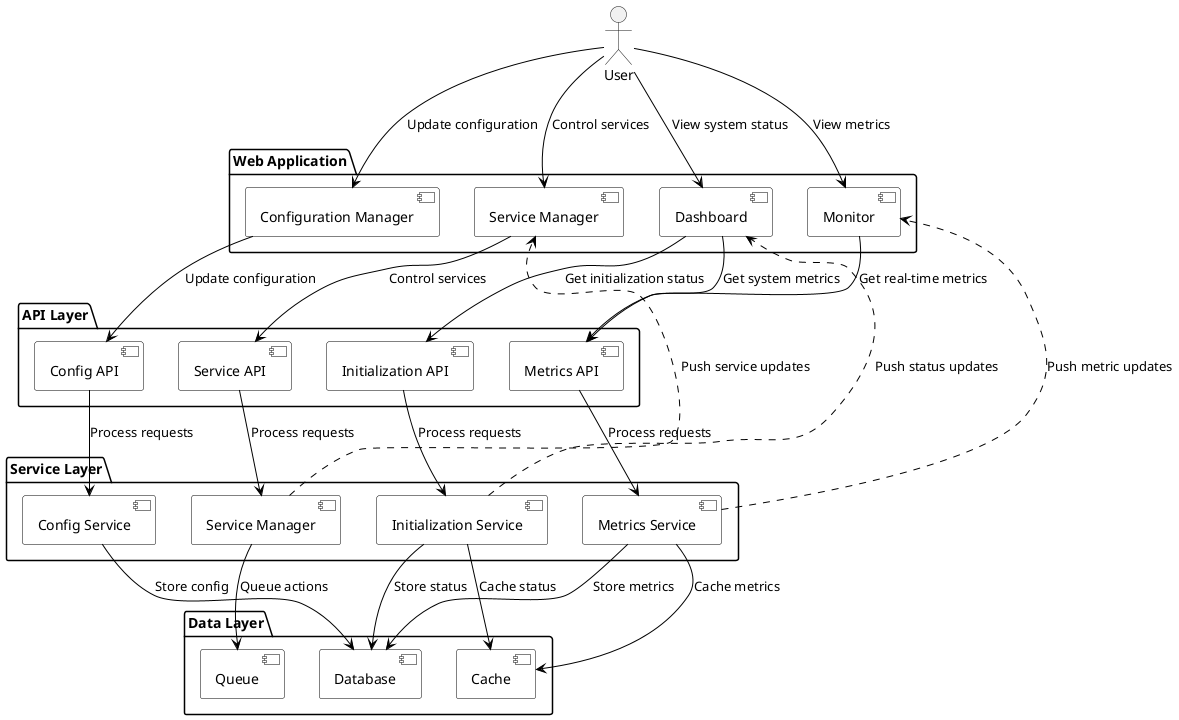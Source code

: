 @startuml Component Interactions

!define RECTANGLE class

skinparam {
    backgroundColor white
    class {
        BackgroundColor white
        BorderColor black
        ArrowColor black
    }
    component {
        BackgroundColor white
        BorderColor black
        ArrowColor black
    }
}

package "Web Application" {
    [Dashboard] as dashboard
    [Service Manager] as serviceManager
    [Configuration Manager] as configManager
    [Monitor] as monitor
}

package "API Layer" {
    [Initialization API] as initApi
    [Service API] as serviceApi
    [Config API] as configApi
    [Metrics API] as metricsApi
}

package "Service Layer" {
    [Initialization Service] as initService
    [Service Manager] as serviceManagerService
    [Config Service] as configService
    [Metrics Service] as metricsService
}

package "Data Layer" {
    [Database] as db
    [Cache] as cache
    [Queue] as queue
}

' User interactions
actor User
User --> dashboard : View system status
User --> serviceManager : Control services
User --> configManager : Update configuration
User --> monitor : View metrics

' Component interactions
dashboard --> initApi : Get initialization status
dashboard --> metricsApi : Get system metrics
serviceManager --> serviceApi : Control services
configManager --> configApi : Update configuration
monitor --> metricsApi : Get real-time metrics

' API to Service interactions
initApi --> initService : Process requests
serviceApi --> serviceManagerService : Process requests
configApi --> configService : Process requests
metricsApi --> metricsService : Process requests

' Service to Data interactions
initService --> db : Store status
initService --> cache : Cache status
serviceManagerService --> queue : Queue actions
configService --> db : Store config
metricsService --> db : Store metrics
metricsService --> cache : Cache metrics

' WebSocket connections
initService ..> dashboard : Push status updates
metricsService ..> monitor : Push metric updates
serviceManagerService ..> serviceManager : Push service updates

@enduml 